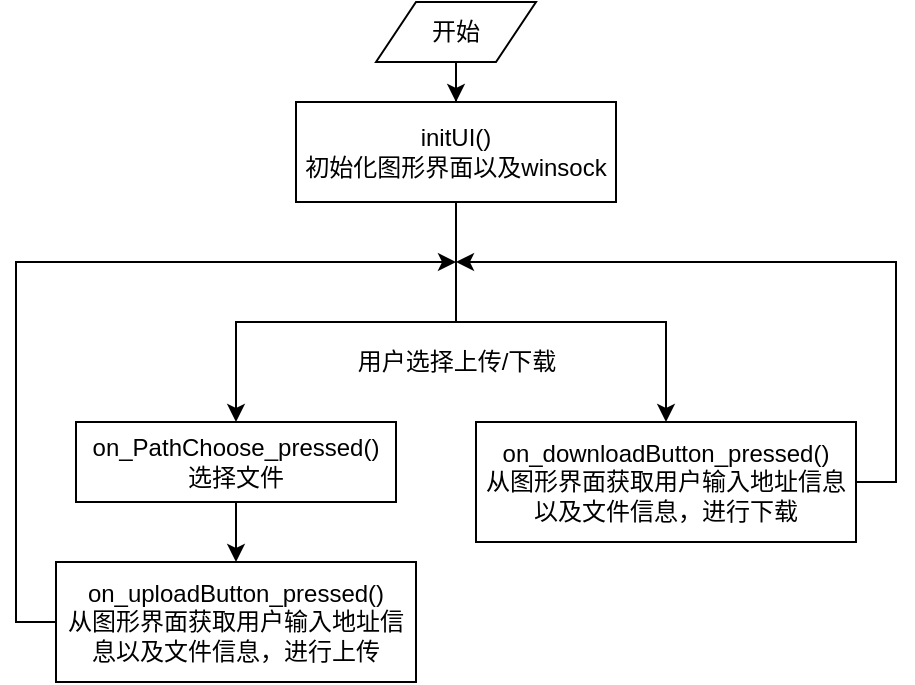 <mxfile version="14.1.9" type="github" pages="4">
  <diagram id="I5vamopJ3deB-taXm16G" name="第 1 页">
    <mxGraphModel dx="701" dy="772" grid="1" gridSize="10" guides="1" tooltips="1" connect="1" arrows="1" fold="1" page="1" pageScale="1" pageWidth="2336" pageHeight="1654" math="0" shadow="0">
      <root>
        <mxCell id="0" />
        <mxCell id="1" parent="0" />
        <mxCell id="ZMZkas086opYnH1M5N4t-13" style="edgeStyle=orthogonalEdgeStyle;rounded=0;orthogonalLoop=1;jettySize=auto;html=1;" parent="1" source="ZMZkas086opYnH1M5N4t-2" target="ZMZkas086opYnH1M5N4t-12" edge="1">
          <mxGeometry relative="1" as="geometry" />
        </mxCell>
        <mxCell id="ZMZkas086opYnH1M5N4t-2" value="开始" style="shape=parallelogram;perimeter=parallelogramPerimeter;whiteSpace=wrap;html=1;fixedSize=1;" parent="1" vertex="1">
          <mxGeometry x="300" y="70" width="80" height="30" as="geometry" />
        </mxCell>
        <mxCell id="ZMZkas086opYnH1M5N4t-10" style="edgeStyle=orthogonalEdgeStyle;rounded=0;orthogonalLoop=1;jettySize=auto;html=1;" parent="1" source="ZMZkas086opYnH1M5N4t-4" edge="1">
          <mxGeometry relative="1" as="geometry">
            <mxPoint x="340" y="200" as="targetPoint" />
            <Array as="points">
              <mxPoint x="120" y="380" />
              <mxPoint x="120" y="200" />
            </Array>
          </mxGeometry>
        </mxCell>
        <mxCell id="ZMZkas086opYnH1M5N4t-4" value="on_uploadButton_pressed()&lt;br&gt;从图形界面获取用户输入地址信息以及文件信息，进行上传" style="rounded=0;whiteSpace=wrap;html=1;" parent="1" vertex="1">
          <mxGeometry x="140" y="350" width="180" height="60" as="geometry" />
        </mxCell>
        <mxCell id="ZMZkas086opYnH1M5N4t-11" style="edgeStyle=orthogonalEdgeStyle;rounded=0;orthogonalLoop=1;jettySize=auto;html=1;" parent="1" source="ZMZkas086opYnH1M5N4t-7" edge="1">
          <mxGeometry relative="1" as="geometry">
            <mxPoint x="340" y="200" as="targetPoint" />
            <Array as="points">
              <mxPoint x="560" y="310" />
              <mxPoint x="560" y="200" />
              <mxPoint x="340" y="200" />
            </Array>
          </mxGeometry>
        </mxCell>
        <mxCell id="ZMZkas086opYnH1M5N4t-7" value="&lt;span&gt;on_downloadButton_pressed()&lt;/span&gt;&lt;br&gt;从图形界面获取用户输入地址信息以及文件信息，进行下载" style="rounded=0;whiteSpace=wrap;html=1;" parent="1" vertex="1">
          <mxGeometry x="350" y="280" width="190" height="60" as="geometry" />
        </mxCell>
        <mxCell id="ZMZkas086opYnH1M5N4t-15" style="edgeStyle=orthogonalEdgeStyle;rounded=0;orthogonalLoop=1;jettySize=auto;html=1;" parent="1" source="ZMZkas086opYnH1M5N4t-12" target="ZMZkas086opYnH1M5N4t-7" edge="1">
          <mxGeometry relative="1" as="geometry">
            <Array as="points">
              <mxPoint x="340" y="230" />
              <mxPoint x="445" y="230" />
            </Array>
          </mxGeometry>
        </mxCell>
        <mxCell id="ZMZkas086opYnH1M5N4t-21" style="edgeStyle=orthogonalEdgeStyle;rounded=0;orthogonalLoop=1;jettySize=auto;html=1;" parent="1" source="ZMZkas086opYnH1M5N4t-12" target="ZMZkas086opYnH1M5N4t-19" edge="1">
          <mxGeometry relative="1" as="geometry">
            <Array as="points">
              <mxPoint x="340" y="230" />
              <mxPoint x="230" y="230" />
            </Array>
          </mxGeometry>
        </mxCell>
        <mxCell id="ZMZkas086opYnH1M5N4t-12" value="initUI()&lt;br&gt;初始化图形界面以及winsock" style="whiteSpace=wrap;fillColor=none;gradientColor=none;html=1;" parent="1" vertex="1">
          <mxGeometry x="260" y="120" width="160" height="50" as="geometry" />
        </mxCell>
        <mxCell id="ZMZkas086opYnH1M5N4t-18" value="用户选择上传/下载" style="text;html=1;align=center;verticalAlign=middle;resizable=0;points=[];autosize=1;" parent="1" vertex="1">
          <mxGeometry x="285" y="240" width="110" height="20" as="geometry" />
        </mxCell>
        <mxCell id="ZMZkas086opYnH1M5N4t-22" style="edgeStyle=orthogonalEdgeStyle;rounded=0;orthogonalLoop=1;jettySize=auto;html=1;" parent="1" source="ZMZkas086opYnH1M5N4t-19" target="ZMZkas086opYnH1M5N4t-4" edge="1">
          <mxGeometry relative="1" as="geometry" />
        </mxCell>
        <mxCell id="ZMZkas086opYnH1M5N4t-19" value="on_PathChoose_pressed()&lt;br&gt;选择文件" style="whiteSpace=wrap;fillColor=none;gradientColor=none;html=1;" parent="1" vertex="1">
          <mxGeometry x="150" y="280" width="160" height="40" as="geometry" />
        </mxCell>
      </root>
    </mxGraphModel>
  </diagram>
  <diagram id="U_rah3zaAMiAVOJGlPyq" name="第 2 页">
    <mxGraphModel dx="701" dy="772" grid="1" gridSize="10" guides="1" tooltips="1" connect="1" arrows="1" fold="1" page="1" pageScale="1" pageWidth="2336" pageHeight="1654" math="0" shadow="0">
      <root>
        <mxCell id="j78eYndpJvXbP0Txt7fj-0" />
        <mxCell id="j78eYndpJvXbP0Txt7fj-1" parent="j78eYndpJvXbP0Txt7fj-0" />
        <mxCell id="5Fw_-H4W2ra-p_-WvNc5-1" style="edgeStyle=orthogonalEdgeStyle;rounded=0;orthogonalLoop=1;jettySize=auto;html=1;entryX=0.5;entryY=0;entryDx=0;entryDy=0;" edge="1" parent="j78eYndpJvXbP0Txt7fj-1" source="j78eYndpJvXbP0Txt7fj-2" target="ACLHtpbnKENKi-vV2St0-0">
          <mxGeometry relative="1" as="geometry" />
        </mxCell>
        <mxCell id="j78eYndpJvXbP0Txt7fj-2" value="上传文件" style="rounded=0;whiteSpace=wrap;html=1;" vertex="1" parent="j78eYndpJvXbP0Txt7fj-1">
          <mxGeometry x="240" y="640" width="80" height="30" as="geometry" />
        </mxCell>
        <mxCell id="5Fw_-H4W2ra-p_-WvNc5-2" style="edgeStyle=orthogonalEdgeStyle;rounded=0;orthogonalLoop=1;jettySize=auto;html=1;" edge="1" parent="j78eYndpJvXbP0Txt7fj-1" source="ACLHtpbnKENKi-vV2St0-0" target="ACLHtpbnKENKi-vV2St0-1">
          <mxGeometry relative="1" as="geometry" />
        </mxCell>
        <mxCell id="ACLHtpbnKENKi-vV2St0-0" value="选择文件&lt;br&gt;on_PathChoose_pressed()" style="rounded=0;whiteSpace=wrap;html=1;" vertex="1" parent="j78eYndpJvXbP0Txt7fj-1">
          <mxGeometry x="200" y="700" width="160" height="40" as="geometry" />
        </mxCell>
        <mxCell id="5Fw_-H4W2ra-p_-WvNc5-5" style="edgeStyle=orthogonalEdgeStyle;rounded=0;orthogonalLoop=1;jettySize=auto;html=1;" edge="1" parent="j78eYndpJvXbP0Txt7fj-1" source="ACLHtpbnKENKi-vV2St0-1" target="5Fw_-H4W2ra-p_-WvNc5-4">
          <mxGeometry relative="1" as="geometry" />
        </mxCell>
        <mxCell id="ACLHtpbnKENKi-vV2St0-1" value="输入服务器ip以及本地ip" style="whiteSpace=wrap;html=1;" vertex="1" parent="j78eYndpJvXbP0Txt7fj-1">
          <mxGeometry x="205" y="770" width="150" height="30" as="geometry" />
        </mxCell>
        <mxCell id="5Fw_-H4W2ra-p_-WvNc5-11" style="edgeStyle=orthogonalEdgeStyle;rounded=0;orthogonalLoop=1;jettySize=auto;html=1;" edge="1" parent="j78eYndpJvXbP0Txt7fj-1" source="ACLHtpbnKENKi-vV2St0-4" target="ACLHtpbnKENKi-vV2St0-6">
          <mxGeometry relative="1" as="geometry" />
        </mxCell>
        <mxCell id="ACLHtpbnKENKi-vV2St0-4" value="以ASCII字符形式读入数据文件" style="whiteSpace=wrap;html=1;" vertex="1" parent="j78eYndpJvXbP0Txt7fj-1">
          <mxGeometry x="140" y="940" width="110" height="40" as="geometry" />
        </mxCell>
        <mxCell id="5Fw_-H4W2ra-p_-WvNc5-13" style="edgeStyle=orthogonalEdgeStyle;rounded=0;orthogonalLoop=1;jettySize=auto;html=1;" edge="1" parent="j78eYndpJvXbP0Txt7fj-1" source="ACLHtpbnKENKi-vV2St0-5" target="ACLHtpbnKENKi-vV2St0-6">
          <mxGeometry relative="1" as="geometry" />
        </mxCell>
        <mxCell id="ACLHtpbnKENKi-vV2St0-5" value="以二进制形式读入数据文件" style="whiteSpace=wrap;html=1;" vertex="1" parent="j78eYndpJvXbP0Txt7fj-1">
          <mxGeometry x="310" y="940" width="115" height="40" as="geometry" />
        </mxCell>
        <mxCell id="ACLHtpbnKENKi-vV2St0-6" value="上传文件&lt;br&gt;on_uploadButton_pressed()" style="whiteSpace=wrap;html=1;" vertex="1" parent="j78eYndpJvXbP0Txt7fj-1">
          <mxGeometry x="200" y="1020" width="160" height="40" as="geometry" />
        </mxCell>
        <mxCell id="5Fw_-H4W2ra-p_-WvNc5-6" style="edgeStyle=orthogonalEdgeStyle;rounded=0;orthogonalLoop=1;jettySize=auto;html=1;" edge="1" parent="j78eYndpJvXbP0Txt7fj-1" source="5Fw_-H4W2ra-p_-WvNc5-4" target="ACLHtpbnKENKi-vV2St0-4">
          <mxGeometry relative="1" as="geometry" />
        </mxCell>
        <mxCell id="5Fw_-H4W2ra-p_-WvNc5-7" style="edgeStyle=orthogonalEdgeStyle;rounded=0;orthogonalLoop=1;jettySize=auto;html=1;" edge="1" parent="j78eYndpJvXbP0Txt7fj-1" source="5Fw_-H4W2ra-p_-WvNc5-4" target="ACLHtpbnKENKi-vV2St0-5">
          <mxGeometry relative="1" as="geometry" />
        </mxCell>
        <mxCell id="5Fw_-H4W2ra-p_-WvNc5-4" value="&lt;span&gt;选择传输模式&lt;br&gt;netascii/octet&lt;/span&gt;" style="rhombus;whiteSpace=wrap;html=1;" vertex="1" parent="j78eYndpJvXbP0Txt7fj-1">
          <mxGeometry x="195" y="827" width="170" height="53" as="geometry" />
        </mxCell>
        <mxCell id="5Fw_-H4W2ra-p_-WvNc5-8" value="netascii" style="text;html=1;align=center;verticalAlign=middle;resizable=0;points=[];autosize=1;" vertex="1" parent="j78eYndpJvXbP0Txt7fj-1">
          <mxGeometry x="205" y="890" width="60" height="20" as="geometry" />
        </mxCell>
        <mxCell id="5Fw_-H4W2ra-p_-WvNc5-10" value="octet" style="text;html=1;align=center;verticalAlign=middle;resizable=0;points=[];autosize=1;" vertex="1" parent="j78eYndpJvXbP0Txt7fj-1">
          <mxGeometry x="315" y="890" width="40" height="20" as="geometry" />
        </mxCell>
      </root>
    </mxGraphModel>
  </diagram>
  <diagram id="v-9mWoTb7BzvJZbOW2z0" name="第 3 页">
    <mxGraphModel dx="701" dy="772" grid="1" gridSize="10" guides="1" tooltips="1" connect="1" arrows="1" fold="1" page="1" pageScale="1" pageWidth="2336" pageHeight="1654" math="0" shadow="0">
      <root>
        <mxCell id="wXQUeG7tJItjPKZB6V5U-0" />
        <mxCell id="wXQUeG7tJItjPKZB6V5U-1" parent="wXQUeG7tJItjPKZB6V5U-0" />
        <mxCell id="wXQUeG7tJItjPKZB6V5U-2" style="edgeStyle=orthogonalEdgeStyle;rounded=0;orthogonalLoop=1;jettySize=auto;html=1;entryX=0.5;entryY=0;entryDx=0;entryDy=0;" edge="1" parent="wXQUeG7tJItjPKZB6V5U-1" source="wXQUeG7tJItjPKZB6V5U-3" target="wXQUeG7tJItjPKZB6V5U-5">
          <mxGeometry relative="1" as="geometry" />
        </mxCell>
        <mxCell id="wXQUeG7tJItjPKZB6V5U-3" value="下载文件" style="rounded=0;whiteSpace=wrap;html=1;" vertex="1" parent="wXQUeG7tJItjPKZB6V5U-1">
          <mxGeometry x="320" y="100" width="80" height="30" as="geometry" />
        </mxCell>
        <mxCell id="wXQUeG7tJItjPKZB6V5U-4" style="edgeStyle=orthogonalEdgeStyle;rounded=0;orthogonalLoop=1;jettySize=auto;html=1;" edge="1" parent="wXQUeG7tJItjPKZB6V5U-1" source="wXQUeG7tJItjPKZB6V5U-5" target="wXQUeG7tJItjPKZB6V5U-7">
          <mxGeometry relative="1" as="geometry" />
        </mxCell>
        <mxCell id="wXQUeG7tJItjPKZB6V5U-5" value="输入远程文件地址和本地文件保存地址" style="rounded=0;whiteSpace=wrap;html=1;" vertex="1" parent="wXQUeG7tJItjPKZB6V5U-1">
          <mxGeometry x="280" y="160" width="160" height="40" as="geometry" />
        </mxCell>
        <mxCell id="wXQUeG7tJItjPKZB6V5U-6" style="edgeStyle=orthogonalEdgeStyle;rounded=0;orthogonalLoop=1;jettySize=auto;html=1;" edge="1" parent="wXQUeG7tJItjPKZB6V5U-1" source="wXQUeG7tJItjPKZB6V5U-7" target="wXQUeG7tJItjPKZB6V5U-15">
          <mxGeometry relative="1" as="geometry" />
        </mxCell>
        <mxCell id="wXQUeG7tJItjPKZB6V5U-7" value="输入服务器ip以及本地ip" style="whiteSpace=wrap;html=1;" vertex="1" parent="wXQUeG7tJItjPKZB6V5U-1">
          <mxGeometry x="285" y="230" width="150" height="30" as="geometry" />
        </mxCell>
        <mxCell id="wXQUeG7tJItjPKZB6V5U-8" style="edgeStyle=orthogonalEdgeStyle;rounded=0;orthogonalLoop=1;jettySize=auto;html=1;" edge="1" parent="wXQUeG7tJItjPKZB6V5U-1" source="wXQUeG7tJItjPKZB6V5U-9" target="wXQUeG7tJItjPKZB6V5U-12">
          <mxGeometry relative="1" as="geometry" />
        </mxCell>
        <mxCell id="wXQUeG7tJItjPKZB6V5U-9" value="以ASCII字符形式读入数据文件" style="whiteSpace=wrap;html=1;" vertex="1" parent="wXQUeG7tJItjPKZB6V5U-1">
          <mxGeometry x="220" y="400" width="110" height="40" as="geometry" />
        </mxCell>
        <mxCell id="wXQUeG7tJItjPKZB6V5U-10" style="edgeStyle=orthogonalEdgeStyle;rounded=0;orthogonalLoop=1;jettySize=auto;html=1;" edge="1" parent="wXQUeG7tJItjPKZB6V5U-1" source="wXQUeG7tJItjPKZB6V5U-11" target="wXQUeG7tJItjPKZB6V5U-12">
          <mxGeometry relative="1" as="geometry" />
        </mxCell>
        <mxCell id="wXQUeG7tJItjPKZB6V5U-11" value="以二进制形式读入数据文件" style="whiteSpace=wrap;html=1;" vertex="1" parent="wXQUeG7tJItjPKZB6V5U-1">
          <mxGeometry x="390" y="400" width="115" height="40" as="geometry" />
        </mxCell>
        <mxCell id="wXQUeG7tJItjPKZB6V5U-12" value="下载文件&lt;br&gt;on_uploadButton_pressed()" style="whiteSpace=wrap;html=1;" vertex="1" parent="wXQUeG7tJItjPKZB6V5U-1">
          <mxGeometry x="280" y="480" width="160" height="40" as="geometry" />
        </mxCell>
        <mxCell id="wXQUeG7tJItjPKZB6V5U-13" style="edgeStyle=orthogonalEdgeStyle;rounded=0;orthogonalLoop=1;jettySize=auto;html=1;" edge="1" parent="wXQUeG7tJItjPKZB6V5U-1" source="wXQUeG7tJItjPKZB6V5U-15" target="wXQUeG7tJItjPKZB6V5U-9">
          <mxGeometry relative="1" as="geometry" />
        </mxCell>
        <mxCell id="wXQUeG7tJItjPKZB6V5U-14" style="edgeStyle=orthogonalEdgeStyle;rounded=0;orthogonalLoop=1;jettySize=auto;html=1;" edge="1" parent="wXQUeG7tJItjPKZB6V5U-1" source="wXQUeG7tJItjPKZB6V5U-15" target="wXQUeG7tJItjPKZB6V5U-11">
          <mxGeometry relative="1" as="geometry" />
        </mxCell>
        <mxCell id="wXQUeG7tJItjPKZB6V5U-15" value="&lt;span&gt;选择传输模式&lt;br&gt;netascii/octet&lt;/span&gt;" style="rhombus;whiteSpace=wrap;html=1;" vertex="1" parent="wXQUeG7tJItjPKZB6V5U-1">
          <mxGeometry x="275" y="287" width="170" height="53" as="geometry" />
        </mxCell>
        <mxCell id="wXQUeG7tJItjPKZB6V5U-16" value="netascii" style="text;html=1;align=center;verticalAlign=middle;resizable=0;points=[];autosize=1;" vertex="1" parent="wXQUeG7tJItjPKZB6V5U-1">
          <mxGeometry x="285" y="350" width="60" height="20" as="geometry" />
        </mxCell>
        <mxCell id="wXQUeG7tJItjPKZB6V5U-17" value="octet" style="text;html=1;align=center;verticalAlign=middle;resizable=0;points=[];autosize=1;" vertex="1" parent="wXQUeG7tJItjPKZB6V5U-1">
          <mxGeometry x="395" y="350" width="40" height="20" as="geometry" />
        </mxCell>
      </root>
    </mxGraphModel>
  </diagram>
  <diagram id="3LLxdsI6JrinUnnLnhiB" name="第 4 页">
    <mxGraphModel dx="701" dy="772" grid="1" gridSize="10" guides="1" tooltips="1" connect="1" arrows="1" fold="1" page="1" pageScale="1" pageWidth="2336" pageHeight="1654" math="0" shadow="0">
      <root>
        <mxCell id="BXDnWHQRJDUZymQBICM--0" />
        <mxCell id="BXDnWHQRJDUZymQBICM--1" parent="BXDnWHQRJDUZymQBICM--0" />
        <mxCell id="BXDnWHQRJDUZymQBICM--5" style="edgeStyle=orthogonalEdgeStyle;rounded=0;orthogonalLoop=1;jettySize=auto;html=1;" edge="1" parent="BXDnWHQRJDUZymQBICM--1" source="BXDnWHQRJDUZymQBICM--2" target="BXDnWHQRJDUZymQBICM--3">
          <mxGeometry relative="1" as="geometry" />
        </mxCell>
        <mxCell id="BXDnWHQRJDUZymQBICM--2" value="上传文件" style="rounded=0;whiteSpace=wrap;html=1;" vertex="1" parent="BXDnWHQRJDUZymQBICM--1">
          <mxGeometry x="240" y="130" width="80" height="30" as="geometry" />
        </mxCell>
        <mxCell id="BXDnWHQRJDUZymQBICM--6" style="edgeStyle=orthogonalEdgeStyle;rounded=0;orthogonalLoop=1;jettySize=auto;html=1;" edge="1" parent="BXDnWHQRJDUZymQBICM--1" source="BXDnWHQRJDUZymQBICM--3" target="BXDnWHQRJDUZymQBICM--4">
          <mxGeometry relative="1" as="geometry" />
        </mxCell>
        <mxCell id="BXDnWHQRJDUZymQBICM--3" value="获取用户选择文件filename" style="whiteSpace=wrap;html=1;" vertex="1" parent="BXDnWHQRJDUZymQBICM--1">
          <mxGeometry x="225" y="190" width="110" height="40" as="geometry" />
        </mxCell>
        <mxCell id="BXDnWHQRJDUZymQBICM--13" value="" style="edgeStyle=orthogonalEdgeStyle;rounded=0;orthogonalLoop=1;jettySize=auto;html=1;" edge="1" parent="BXDnWHQRJDUZymQBICM--1" source="BXDnWHQRJDUZymQBICM--4" target="BXDnWHQRJDUZymQBICM--12">
          <mxGeometry relative="1" as="geometry" />
        </mxCell>
        <mxCell id="BXDnWHQRJDUZymQBICM--4" value="获取用户输入服务器IP: serverAddr以及本地IP: clientAddr" style="whiteSpace=wrap;html=1;" vertex="1" parent="BXDnWHQRJDUZymQBICM--1">
          <mxGeometry x="215" y="260" width="130" height="50" as="geometry" />
        </mxCell>
        <mxCell id="BXDnWHQRJDUZymQBICM--9" value="error(&amp;quot;open log file failed&amp;quot;)" style="whiteSpace=wrap;html=1;" vertex="1" parent="BXDnWHQRJDUZymQBICM--1">
          <mxGeometry x="400" y="347.5" width="160" height="35" as="geometry" />
        </mxCell>
        <mxCell id="BXDnWHQRJDUZymQBICM--17" style="edgeStyle=orthogonalEdgeStyle;rounded=0;orthogonalLoop=1;jettySize=auto;html=1;" edge="1" parent="BXDnWHQRJDUZymQBICM--1" source="BXDnWHQRJDUZymQBICM--10" target="BXDnWHQRJDUZymQBICM--16">
          <mxGeometry relative="1" as="geometry" />
        </mxCell>
        <mxCell id="BXDnWHQRJDUZymQBICM--10" value="服务器端口选择69&lt;br&gt;本地端口选择任意空闲端口" style="whiteSpace=wrap;html=1;" vertex="1" parent="BXDnWHQRJDUZymQBICM--1">
          <mxGeometry x="197.5" y="420" width="165" height="50" as="geometry" />
        </mxCell>
        <mxCell id="BXDnWHQRJDUZymQBICM--14" style="edgeStyle=orthogonalEdgeStyle;rounded=0;orthogonalLoop=1;jettySize=auto;html=1;entryX=0;entryY=0.5;entryDx=0;entryDy=0;" edge="1" parent="BXDnWHQRJDUZymQBICM--1" source="BXDnWHQRJDUZymQBICM--12" target="BXDnWHQRJDUZymQBICM--9">
          <mxGeometry relative="1" as="geometry" />
        </mxCell>
        <mxCell id="BXDnWHQRJDUZymQBICM--15" style="edgeStyle=orthogonalEdgeStyle;rounded=0;orthogonalLoop=1;jettySize=auto;html=1;" edge="1" parent="BXDnWHQRJDUZymQBICM--1" source="BXDnWHQRJDUZymQBICM--12" target="BXDnWHQRJDUZymQBICM--10">
          <mxGeometry relative="1" as="geometry" />
        </mxCell>
        <mxCell id="BXDnWHQRJDUZymQBICM--12" value="&lt;span&gt;打开日志文件 tftp.log&lt;/span&gt;" style="rhombus;whiteSpace=wrap;html=1;" vertex="1" parent="BXDnWHQRJDUZymQBICM--1">
          <mxGeometry x="200" y="340" width="160" height="50" as="geometry" />
        </mxCell>
        <mxCell id="BXDnWHQRJDUZymQBICM--19" style="edgeStyle=orthogonalEdgeStyle;rounded=0;orthogonalLoop=1;jettySize=auto;html=1;" edge="1" parent="BXDnWHQRJDUZymQBICM--1" source="BXDnWHQRJDUZymQBICM--16" target="BXDnWHQRJDUZymQBICM--18">
          <mxGeometry relative="1" as="geometry" />
        </mxCell>
        <mxCell id="BXDnWHQRJDUZymQBICM--23" value="" style="edgeStyle=orthogonalEdgeStyle;rounded=0;orthogonalLoop=1;jettySize=auto;html=1;" edge="1" parent="BXDnWHQRJDUZymQBICM--1" source="BXDnWHQRJDUZymQBICM--16" target="BXDnWHQRJDUZymQBICM--22">
          <mxGeometry relative="1" as="geometry" />
        </mxCell>
        <mxCell id="BXDnWHQRJDUZymQBICM--16" value="创建套接字 sock" style="rhombus;whiteSpace=wrap;html=1;" vertex="1" parent="BXDnWHQRJDUZymQBICM--1">
          <mxGeometry x="215" y="500" width="130" height="50" as="geometry" />
        </mxCell>
        <mxCell id="BXDnWHQRJDUZymQBICM--18" value="error(&amp;quot;Client create socket error!&amp;quot;)" style="whiteSpace=wrap;html=1;" vertex="1" parent="BXDnWHQRJDUZymQBICM--1">
          <mxGeometry x="380" y="510" width="200" height="30" as="geometry" />
        </mxCell>
        <mxCell id="BXDnWHQRJDUZymQBICM--20" value="Y" style="text;html=1;align=center;verticalAlign=middle;resizable=0;points=[];autosize=1;" vertex="1" parent="BXDnWHQRJDUZymQBICM--1">
          <mxGeometry x="260" y="390" width="20" height="20" as="geometry" />
        </mxCell>
        <mxCell id="BXDnWHQRJDUZymQBICM--21" value="N" style="text;html=1;align=center;verticalAlign=middle;resizable=0;points=[];autosize=1;" vertex="1" parent="BXDnWHQRJDUZymQBICM--1">
          <mxGeometry x="370" y="340" width="20" height="20" as="geometry" />
        </mxCell>
        <mxCell id="BXDnWHQRJDUZymQBICM--22" value="使用bind将套接字sock和clientAddr绑定" style="whiteSpace=wrap;html=1;" vertex="1" parent="BXDnWHQRJDUZymQBICM--1">
          <mxGeometry x="220" y="580" width="120" height="50" as="geometry" />
        </mxCell>
      </root>
    </mxGraphModel>
  </diagram>
</mxfile>
